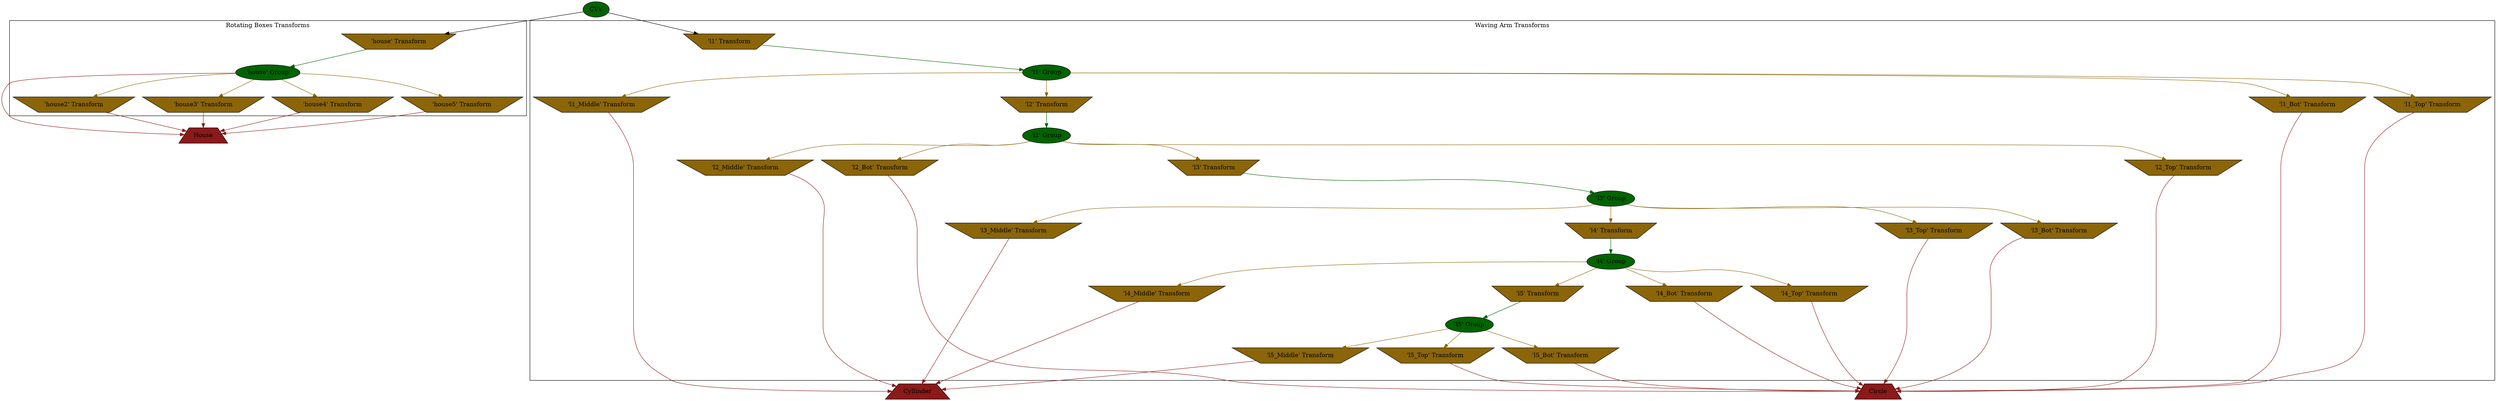 digraph G {

    subgraph cluster_0 {
        label = "Rotating Boxes Transforms";
        houseTransform -> houseGroup [color=darkgreen];
        houseGroup -> house2Transform [color=darkgoldenrod4];
        houseGroup -> house3Transform [color=darkgoldenrod4];
        houseGroup -> house4Transform [color=darkgoldenrod4];
        houseGroup -> house5Transform [color=darkgoldenrod4];
    }
    
    
    subgraph cluster_1 {
        label = "Waving Arm Transforms"
        l1Transform -> l1Group [color=darkgreen];
        l1Group -> l1BotTransform [color=darkgoldenrod4];
        l1Group -> l1MidTransform [color=darkgoldenrod4];
        l1Group -> l1TopTransform [color=darkgoldenrod4];
        l1Group -> l2Transform [color=darkgoldenrod4];
        
        subgraph cluster_2 {
            style=invis;
            l2Transform -> l2Group [color=darkgreen];
            l2Group -> l2BotTransform [color=darkgoldenrod4];
            l2Group -> l2MidTransform [color=darkgoldenrod4];
            l2Group -> l2TopTransform [color=darkgoldenrod4];
            l2Group -> l3Transform [color=darkgoldenrod4];
            
            subgraph cluster_3 {
                l3Transform -> l3Group [color=darkgreen];
                l3Group -> l3BotTransform [color=darkgoldenrod4];
                l3Group -> l3MidTransform [color=darkgoldenrod4];
                l3Group -> l3TopTransform [color=darkgoldenrod4];
                l3Group -> l4Transform [color=darkgoldenrod4];
                
                subgraph cluster_4 {
                    l4Transform -> l4Group [color=darkgreen];
                    l4Group -> l4BotTransform [color=darkgoldenrod4];
                    l4Group -> l4MidTransform [color=darkgoldenrod4];
                    l4Group -> l4TopTransform [color=darkgoldenrod4];
                    l4Group -> l5Transform [color=darkgoldenrod4];
                    
                    subgraph cluster_5 {
                        l5Transform -> l5Group [color=darkgreen];
                        l5Group -> l5BotTransform [color=darkgoldenrod4];
                        l5Group -> l5MidTransform [color=darkgoldenrod4];
                        l5Group -> l5TopTransform [color=darkgoldenrod4];
                    }
                }
            }
        }
        

    }
    
    l1BotTransform -> Circle [color=firebrick4];
    l2BotTransform -> Circle [color=firebrick4];
    l3BotTransform -> Circle [color=firebrick4];
    l4BotTransform -> Circle [color=firebrick4];
    l5BotTransform -> Circle [color=firebrick4];
    
    l1TopTransform -> Circle [color=firebrick4];
    l2TopTransform -> Circle [color=firebrick4];
    l3TopTransform -> Circle [color=firebrick4];
    l4TopTransform -> Circle [color=firebrick4];
    l5TopTransform -> Circle [color=firebrick4];
    
    l1MidTransform -> Cyllinder [color=firebrick4];
    l2MidTransform -> Cyllinder [color=firebrick4];
    l3MidTransform -> Cyllinder [color=firebrick4];
    l4MidTransform -> Cyllinder [color=firebrick4];
    l5MidTransform -> Cyllinder [color=firebrick4];
    
    houseGroup -> House [color=firebrick4];
    house2Transform -> House [color=firebrick4];
    house3Transform -> House [color=firebrick4];
    house4Transform -> House [color=firebrick4];
    house5Transform -> House [color=firebrick4];
    
    CVV -> l1Transform;
    CVV -> houseTransform;
    
    houseTransform [label="'house' Transform", fillcolor=darkgoldenrod4, shape=invtrapezium, style=filled];
    house2Transform [label="'house2' Transform", fillcolor=darkgoldenrod4, shape=invtrapezium, style=filled];
    house3Transform [label="'house3' Transform", fillcolor=darkgoldenrod4, shape=invtrapezium, style=filled];
    house4Transform [label="'house4' Transform", fillcolor=darkgoldenrod4, shape=invtrapezium, style=filled];
    house5Transform [label="'house5' Transform", fillcolor=darkgoldenrod4, shape=invtrapezium, style=filled];
    l1Transform [label="'l1' Transform", fillcolor=darkgoldenrod4, shape=invtrapezium, style=filled];
    l1BotTransform [label="'l1_Bot' Transform", fillcolor=darkgoldenrod4, shape=invtrapezium, style=filled];
    l1MidTransform [label="'l1_Middle' Transform", fillcolor=darkgoldenrod4, shape=invtrapezium, style=filled];
    l1TopTransform [label="'l1_Top' Transform", fillcolor=darkgoldenrod4, shape=invtrapezium, style=filled];
    l2Transform [label="'l2' Transform", fillcolor=darkgoldenrod4, shape=invtrapezium, style=filled];
    l2BotTransform [label="'l2_Bot' Transform", fillcolor=darkgoldenrod4, shape=invtrapezium, style=filled];
    l2MidTransform [label="'l2_Middle' Transform", fillcolor=darkgoldenrod4, shape=invtrapezium, style=filled];
    l2TopTransform [label="'l2_Top' Transform", fillcolor=darkgoldenrod4, shape=invtrapezium, style=filled];
    l3Transform [label="'l3' Transform", fillcolor=darkgoldenrod4, shape=invtrapezium, style=filled];
    l3BotTransform [label="'l3_Bot' Transform", fillcolor=darkgoldenrod4, shape=invtrapezium, style=filled];
    l3MidTransform [label="'l3_Middle' Transform", fillcolor=darkgoldenrod4, shape=invtrapezium, style=filled];
    l3TopTransform [label="'l3_Top' Transform", fillcolor=darkgoldenrod4, shape=invtrapezium, style=filled];
    l4Transform [label="'l4' Transform", fillcolor=darkgoldenrod4, shape=invtrapezium, style=filled];
    l4BotTransform [label="'l4_Bot' Transform", fillcolor=darkgoldenrod4, shape=invtrapezium, style=filled];
    l4MidTransform [label="'l4_Middle' Transform", fillcolor=darkgoldenrod4, shape=invtrapezium, style=filled];
    l4TopTransform [label="'l4_Top' Transform", fillcolor=darkgoldenrod4, shape=invtrapezium, style=filled];
    l5Transform [label="'l5' Transform", fillcolor=darkgoldenrod4, shape=invtrapezium, style=filled];
    l5BotTransform [label="'l5_Bot' Transform", fillcolor=darkgoldenrod4, shape=invtrapezium, style=filled];
    l5MidTransform [label="'l5_Middle' Transform", fillcolor=darkgoldenrod4, shape=invtrapezium, style=filled];
    l5TopTransform [label="'l5_Top' Transform", fillcolor=darkgoldenrod4, shape=invtrapezium, style=filled];
    
    CVV [style=filled, fillcolor=darkgreen]
    houseGroup [label="'house' Group", style=filled, fillcolor=darkgreen]
    l1Group [label="'l1' Group", style=filled, fillcolor=darkgreen]
    l2Group [label="'l2' Group", style=filled, fillcolor=darkgreen]
    l3Group [label="'l3' Group", style=filled, fillcolor=darkgreen]
    l4Group [label="'l4' Group", style=filled, fillcolor=darkgreen]
    l5Group [label="'l5' Group", style=filled, fillcolor=darkgreen]
    
    House [fillcolor=firebrick4, shape=trapezium, style=filled];
    Circle [fillcolor=firebrick4, shape=trapezium, style=filled];
    Cyllinder [fillcolor=firebrick4, shape=trapezium, style=filled];
}
